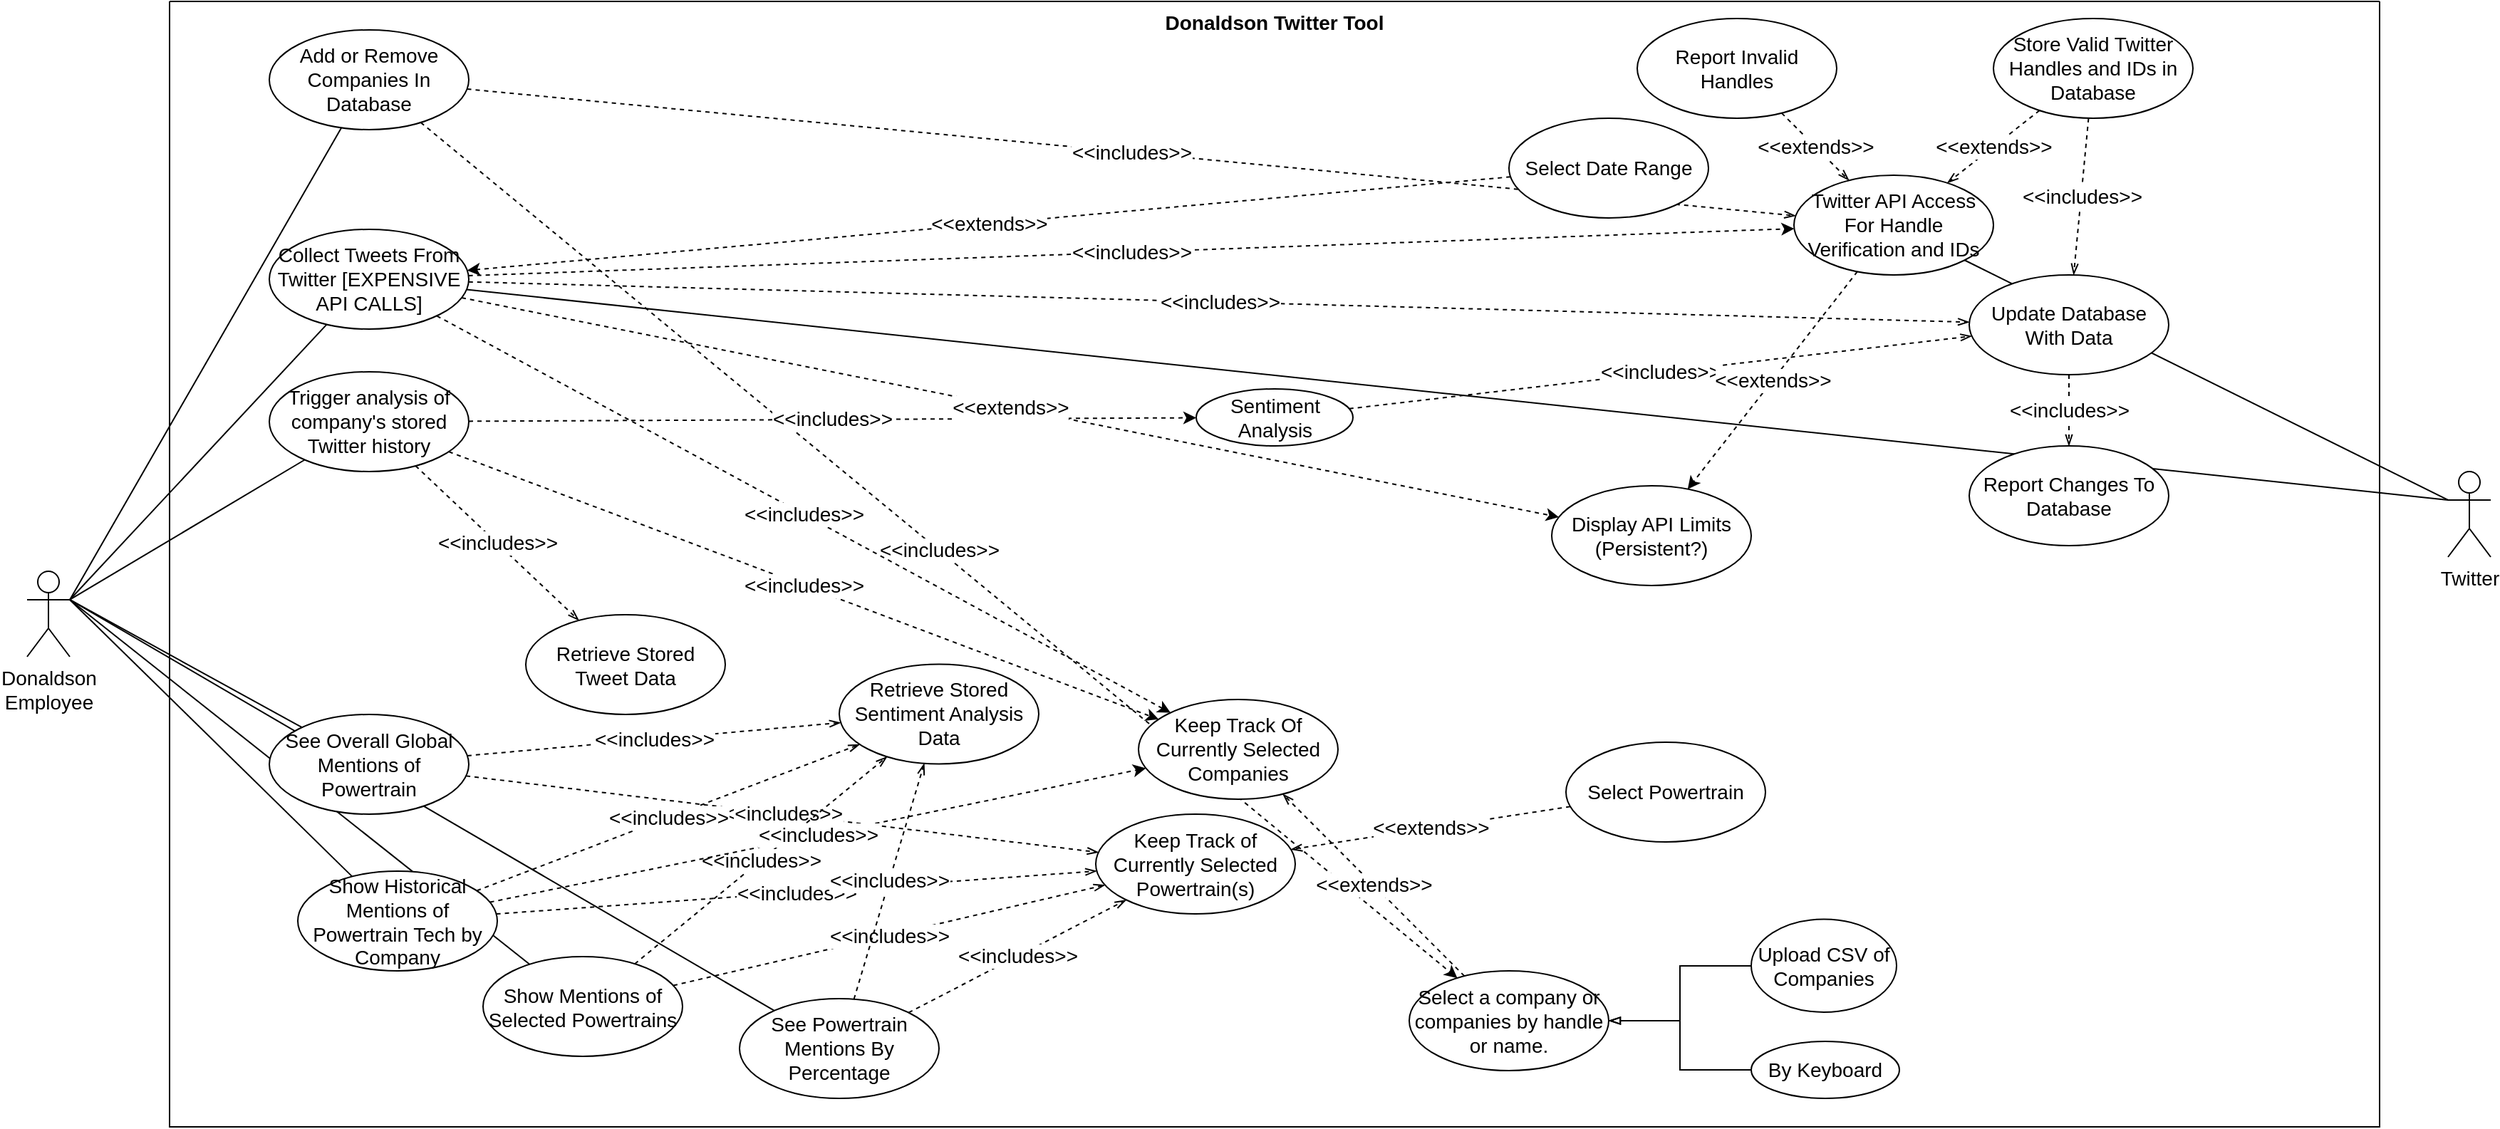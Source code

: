 <mxfile version="20.6.0" type="github">
  <diagram id="C5RBs43oDa-KdzZeNtuy" name="Page-1">
    <mxGraphModel dx="3327" dy="2065" grid="1" gridSize="10" guides="1" tooltips="1" connect="1" arrows="1" fold="1" page="1" pageScale="1" pageWidth="827" pageHeight="1169" math="0" shadow="0">
      <root>
        <mxCell id="WIyWlLk6GJQsqaUBKTNV-0" />
        <mxCell id="WIyWlLk6GJQsqaUBKTNV-1" parent="WIyWlLk6GJQsqaUBKTNV-0" />
        <mxCell id="yqF-D2ozc9erd8Vr5AWP-22" style="edgeStyle=none;rounded=0;orthogonalLoop=1;jettySize=auto;html=1;exitX=1;exitY=0.333;exitDx=0;exitDy=0;exitPerimeter=0;endArrow=none;endFill=0;fontSize=14;" parent="WIyWlLk6GJQsqaUBKTNV-1" source="yqF-D2ozc9erd8Vr5AWP-14" target="yqF-D2ozc9erd8Vr5AWP-21" edge="1">
          <mxGeometry relative="1" as="geometry" />
        </mxCell>
        <mxCell id="yqF-D2ozc9erd8Vr5AWP-26" style="edgeStyle=none;rounded=0;orthogonalLoop=1;jettySize=auto;html=1;endArrow=none;endFill=0;exitX=1;exitY=0.333;exitDx=0;exitDy=0;exitPerimeter=0;fontSize=14;" parent="WIyWlLk6GJQsqaUBKTNV-1" source="yqF-D2ozc9erd8Vr5AWP-14" target="yqF-D2ozc9erd8Vr5AWP-25" edge="1">
          <mxGeometry relative="1" as="geometry">
            <mxPoint x="120" y="570" as="sourcePoint" />
          </mxGeometry>
        </mxCell>
        <mxCell id="4H2aXtTbELUpke0D4KSC-11" style="edgeStyle=none;rounded=0;orthogonalLoop=1;jettySize=auto;html=1;exitX=0;exitY=0.333;exitDx=0;exitDy=0;exitPerimeter=0;endArrow=none;endFill=0;fontSize=14;" parent="WIyWlLk6GJQsqaUBKTNV-1" source="4H2aXtTbELUpke0D4KSC-7" target="4H2aXtTbELUpke0D4KSC-10" edge="1">
          <mxGeometry relative="1" as="geometry" />
        </mxCell>
        <mxCell id="4H2aXtTbELUpke0D4KSC-21" style="edgeStyle=none;rounded=0;orthogonalLoop=1;jettySize=auto;html=1;exitX=0;exitY=0.333;exitDx=0;exitDy=0;exitPerimeter=0;endArrow=none;endFill=0;fontSize=14;" parent="WIyWlLk6GJQsqaUBKTNV-1" source="4H2aXtTbELUpke0D4KSC-7" target="4H2aXtTbELUpke0D4KSC-18" edge="1">
          <mxGeometry relative="1" as="geometry" />
        </mxCell>
        <mxCell id="yqF-D2ozc9erd8Vr5AWP-18" style="edgeStyle=none;rounded=0;orthogonalLoop=1;jettySize=auto;html=1;endArrow=none;endFill=0;exitX=1;exitY=0.333;exitDx=0;exitDy=0;exitPerimeter=0;fontSize=14;" parent="WIyWlLk6GJQsqaUBKTNV-1" source="yqF-D2ozc9erd8Vr5AWP-14" target="JQD5HLKf_-NcDHHPMRZI-0" edge="1">
          <mxGeometry relative="1" as="geometry">
            <mxPoint x="431.96" y="457.02" as="targetPoint" />
            <mxPoint x="130" y="570" as="sourcePoint" />
          </mxGeometry>
        </mxCell>
        <mxCell id="yqF-D2ozc9erd8Vr5AWP-24" style="edgeStyle=none;rounded=0;orthogonalLoop=1;jettySize=auto;html=1;exitX=1;exitY=0.333;exitDx=0;exitDy=0;endArrow=none;endFill=0;exitPerimeter=0;fontSize=14;" parent="WIyWlLk6GJQsqaUBKTNV-1" source="yqF-D2ozc9erd8Vr5AWP-14" target="yqF-D2ozc9erd8Vr5AWP-23" edge="1">
          <mxGeometry relative="1" as="geometry" />
        </mxCell>
        <mxCell id="bpEnTO85A3lRVuqG_H-u-2" style="edgeStyle=none;rounded=0;orthogonalLoop=1;jettySize=auto;html=1;endArrow=none;endFill=0;exitX=1;exitY=0.333;exitDx=0;exitDy=0;exitPerimeter=0;fontSize=14;" parent="WIyWlLk6GJQsqaUBKTNV-1" source="yqF-D2ozc9erd8Vr5AWP-14" target="yqF-D2ozc9erd8Vr5AWP-8" edge="1">
          <mxGeometry relative="1" as="geometry">
            <mxPoint x="120" y="570" as="sourcePoint" />
          </mxGeometry>
        </mxCell>
        <mxCell id="4H2aXtTbELUpke0D4KSC-0" style="rounded=0;orthogonalLoop=1;jettySize=auto;html=1;exitX=1;exitY=0.333;exitDx=0;exitDy=0;exitPerimeter=0;endArrow=none;endFill=0;fontSize=14;" parent="WIyWlLk6GJQsqaUBKTNV-1" source="yqF-D2ozc9erd8Vr5AWP-14" target="yqF-D2ozc9erd8Vr5AWP-9" edge="1">
          <mxGeometry relative="1" as="geometry" />
        </mxCell>
        <mxCell id="4H2aXtTbELUpke0D4KSC-12" style="edgeStyle=none;rounded=0;orthogonalLoop=1;jettySize=auto;html=1;exitX=1;exitY=0.333;exitDx=0;exitDy=0;exitPerimeter=0;endArrow=none;endFill=0;fontSize=14;" parent="WIyWlLk6GJQsqaUBKTNV-1" source="yqF-D2ozc9erd8Vr5AWP-14" target="4H2aXtTbELUpke0D4KSC-10" edge="1">
          <mxGeometry relative="1" as="geometry" />
        </mxCell>
        <mxCell id="yqF-D2ozc9erd8Vr5AWP-14" value="Donaldson &lt;br style=&quot;font-size: 14px;&quot;&gt;Employee" style="shape=umlActor;verticalLabelPosition=bottom;verticalAlign=top;html=1;container=0;fontSize=14;" parent="WIyWlLk6GJQsqaUBKTNV-1" vertex="1">
          <mxGeometry x="-840" y="310" width="30" height="60" as="geometry" />
        </mxCell>
        <mxCell id="4H2aXtTbELUpke0D4KSC-7" value="Twitter" style="shape=umlActor;verticalLabelPosition=bottom;verticalAlign=top;html=1;container=0;fontSize=14;" parent="WIyWlLk6GJQsqaUBKTNV-1" vertex="1">
          <mxGeometry x="859" y="240" width="30" height="60" as="geometry" />
        </mxCell>
        <mxCell id="dUf09y3K6EBeG5PfccIv-1" value="" style="shape=image;verticalLabelPosition=bottom;labelBackgroundColor=default;verticalAlign=top;aspect=fixed;imageAspect=0;image=https://cdn.cms-twdigitalassets.com/content/dam/developer-twitter/images/Twitter_logo_blue_32.png;container=0;fontSize=14;" parent="WIyWlLk6GJQsqaUBKTNV-1" vertex="1">
          <mxGeometry x="857" y="324" width="32" height="32" as="geometry" />
        </mxCell>
        <mxCell id="EWG7cu__D6KZ0yjpO-NT-16" value="Donaldson Twitter Tool" style="swimlane;startSize=0;fontSize=14;container=0;verticalAlign=top;" parent="WIyWlLk6GJQsqaUBKTNV-1" vertex="1">
          <mxGeometry x="-740" y="-90" width="1551" height="790" as="geometry" />
        </mxCell>
        <mxCell id="4H2aXtTbELUpke0D4KSC-15" value="&amp;lt;&amp;lt;includes&amp;gt;&amp;gt;" style="edgeStyle=none;rounded=0;orthogonalLoop=1;jettySize=auto;html=1;endArrow=classic;endFill=1;dashed=1;fontSize=14;" parent="EWG7cu__D6KZ0yjpO-NT-16" source="yqF-D2ozc9erd8Vr5AWP-8" target="yqF-D2ozc9erd8Vr5AWP-15" edge="1">
          <mxGeometry relative="1" as="geometry" />
        </mxCell>
        <mxCell id="yqF-D2ozc9erd8Vr5AWP-21" value="Show Mentions of Selected Powertrains" style="ellipse;whiteSpace=wrap;html=1;container=0;fontSize=14;" parent="EWG7cu__D6KZ0yjpO-NT-16" vertex="1">
          <mxGeometry x="220" y="670.5" width="140" height="70" as="geometry" />
        </mxCell>
        <mxCell id="yqF-D2ozc9erd8Vr5AWP-25" value="See Powertrain Mentions By Percentage" style="ellipse;whiteSpace=wrap;html=1;container=0;fontSize=14;" parent="EWG7cu__D6KZ0yjpO-NT-16" vertex="1">
          <mxGeometry x="400" y="700" width="140" height="70" as="geometry" />
        </mxCell>
        <mxCell id="JQD5HLKf_-NcDHHPMRZI-0" value="Show Historical Mentions of Powertrain Tech by Company" style="ellipse;whiteSpace=wrap;html=1;container=0;fontSize=14;" parent="EWG7cu__D6KZ0yjpO-NT-16" vertex="1">
          <mxGeometry x="90" y="610.5" width="140" height="70" as="geometry" />
        </mxCell>
        <mxCell id="yqF-D2ozc9erd8Vr5AWP-8" value="Add or Remove Companies In Database" style="ellipse;whiteSpace=wrap;html=1;container=0;fontSize=14;" parent="EWG7cu__D6KZ0yjpO-NT-16" vertex="1">
          <mxGeometry x="70" y="20" width="140" height="70" as="geometry" />
        </mxCell>
        <mxCell id="yqF-D2ozc9erd8Vr5AWP-9" value="Trigger analysis of company&#39;s stored Twitter history" style="ellipse;whiteSpace=wrap;html=1;container=0;fontSize=14;" parent="EWG7cu__D6KZ0yjpO-NT-16" vertex="1">
          <mxGeometry x="70" y="260" width="140" height="70" as="geometry" />
        </mxCell>
        <mxCell id="4H2aXtTbELUpke0D4KSC-10" value="&lt;div style=&quot;font-size: 14px;&quot;&gt;Collect Tweets From Twitter [EXPENSIVE API CALLS]&lt;/div&gt;" style="ellipse;whiteSpace=wrap;html=1;container=0;fontSize=14;" parent="EWG7cu__D6KZ0yjpO-NT-16" vertex="1">
          <mxGeometry x="70" y="160" width="140" height="70" as="geometry" />
        </mxCell>
        <mxCell id="EWG7cu__D6KZ0yjpO-NT-22" value="Keep Track of Currently Selected Powertrain(s)" style="ellipse;whiteSpace=wrap;html=1;fontSize=14;container=0;" parent="EWG7cu__D6KZ0yjpO-NT-16" vertex="1">
          <mxGeometry x="650" y="570.5" width="140" height="70" as="geometry" />
        </mxCell>
        <mxCell id="EWG7cu__D6KZ0yjpO-NT-26" value="&amp;lt;&amp;lt;includes&amp;gt;&amp;gt;" style="edgeStyle=none;rounded=0;orthogonalLoop=1;jettySize=auto;html=1;dashed=1;fontSize=14;endArrow=openThin;endFill=0;" parent="EWG7cu__D6KZ0yjpO-NT-16" source="yqF-D2ozc9erd8Vr5AWP-21" target="EWG7cu__D6KZ0yjpO-NT-22" edge="1">
          <mxGeometry relative="1" as="geometry" />
        </mxCell>
        <mxCell id="EWG7cu__D6KZ0yjpO-NT-25" value="&amp;lt;&amp;lt;includes&amp;gt;&amp;gt;" style="edgeStyle=none;rounded=0;orthogonalLoop=1;jettySize=auto;html=1;dashed=1;fontSize=14;endArrow=openThin;endFill=0;" parent="EWG7cu__D6KZ0yjpO-NT-16" source="yqF-D2ozc9erd8Vr5AWP-23" target="EWG7cu__D6KZ0yjpO-NT-22" edge="1">
          <mxGeometry relative="1" as="geometry" />
        </mxCell>
        <mxCell id="EWG7cu__D6KZ0yjpO-NT-27" value="&amp;lt;&amp;lt;includes&amp;gt;&amp;gt;" style="edgeStyle=none;rounded=0;orthogonalLoop=1;jettySize=auto;html=1;dashed=1;fontSize=14;endArrow=openThin;endFill=0;" parent="EWG7cu__D6KZ0yjpO-NT-16" source="yqF-D2ozc9erd8Vr5AWP-25" target="EWG7cu__D6KZ0yjpO-NT-22" edge="1">
          <mxGeometry relative="1" as="geometry" />
        </mxCell>
        <mxCell id="EWG7cu__D6KZ0yjpO-NT-24" value="&amp;lt;&amp;lt;includes&amp;gt;&amp;gt;" style="edgeStyle=none;rounded=0;orthogonalLoop=1;jettySize=auto;html=1;dashed=1;fontSize=14;endArrow=openThin;endFill=0;" parent="EWG7cu__D6KZ0yjpO-NT-16" source="JQD5HLKf_-NcDHHPMRZI-0" target="EWG7cu__D6KZ0yjpO-NT-22" edge="1">
          <mxGeometry relative="1" as="geometry" />
        </mxCell>
        <mxCell id="EWG7cu__D6KZ0yjpO-NT-42" value="Retrieve Stored Tweet Data" style="ellipse;whiteSpace=wrap;html=1;fontSize=14;container=0;" parent="EWG7cu__D6KZ0yjpO-NT-16" vertex="1">
          <mxGeometry x="250" y="430.5" width="140" height="70" as="geometry" />
        </mxCell>
        <mxCell id="EWG7cu__D6KZ0yjpO-NT-43" value="&amp;lt;&amp;lt;includes&amp;gt;&amp;gt;" style="edgeStyle=none;rounded=0;orthogonalLoop=1;jettySize=auto;html=1;dashed=1;fontSize=14;endArrow=openThin;endFill=0;" parent="EWG7cu__D6KZ0yjpO-NT-16" source="yqF-D2ozc9erd8Vr5AWP-9" target="EWG7cu__D6KZ0yjpO-NT-42" edge="1">
          <mxGeometry relative="1" as="geometry" />
        </mxCell>
        <mxCell id="B-5NMpNP-1XRMS3BvUQb-0" value="Sentiment Analysis" style="ellipse;whiteSpace=wrap;html=1;container=0;fontSize=14;" parent="EWG7cu__D6KZ0yjpO-NT-16" vertex="1">
          <mxGeometry x="720.5" y="272" width="110" height="40" as="geometry" />
        </mxCell>
        <mxCell id="B-5NMpNP-1XRMS3BvUQb-1" value="&amp;lt;&amp;lt;includes&amp;gt;&amp;gt;" style="rounded=0;orthogonalLoop=1;jettySize=auto;html=1;endArrow=classic;endFill=1;dashed=1;fontSize=14;" parent="EWG7cu__D6KZ0yjpO-NT-16" source="yqF-D2ozc9erd8Vr5AWP-9" target="B-5NMpNP-1XRMS3BvUQb-0" edge="1">
          <mxGeometry relative="1" as="geometry" />
        </mxCell>
        <mxCell id="EWG7cu__D6KZ0yjpO-NT-35" value="&amp;lt;&amp;lt;includes&amp;gt;&amp;gt;" style="edgeStyle=none;rounded=0;orthogonalLoop=1;jettySize=auto;html=1;dashed=1;fontSize=14;endArrow=openThin;endFill=0;" parent="EWG7cu__D6KZ0yjpO-NT-16" source="yqF-D2ozc9erd8Vr5AWP-21" target="EWG7cu__D6KZ0yjpO-NT-33" edge="1">
          <mxGeometry relative="1" as="geometry" />
        </mxCell>
        <mxCell id="EWG7cu__D6KZ0yjpO-NT-37" value="&amp;lt;&amp;lt;includes&amp;gt;&amp;gt;" style="edgeStyle=none;rounded=0;orthogonalLoop=1;jettySize=auto;html=1;dashed=1;fontSize=14;endArrow=openThin;endFill=0;" parent="EWG7cu__D6KZ0yjpO-NT-16" source="yqF-D2ozc9erd8Vr5AWP-23" target="EWG7cu__D6KZ0yjpO-NT-33" edge="1">
          <mxGeometry relative="1" as="geometry" />
        </mxCell>
        <mxCell id="EWG7cu__D6KZ0yjpO-NT-34" value="&amp;lt;&amp;lt;includes&amp;gt;&amp;gt;" style="edgeStyle=none;rounded=0;orthogonalLoop=1;jettySize=auto;html=1;dashed=1;fontSize=14;endArrow=openThin;endFill=0;" parent="EWG7cu__D6KZ0yjpO-NT-16" source="yqF-D2ozc9erd8Vr5AWP-25" target="EWG7cu__D6KZ0yjpO-NT-33" edge="1">
          <mxGeometry relative="1" as="geometry" />
        </mxCell>
        <mxCell id="EWG7cu__D6KZ0yjpO-NT-36" value="&lt;div style=&quot;font-size: 14px;&quot;&gt;&amp;lt;&amp;lt;includes&amp;gt;&amp;gt;&lt;/div&gt;" style="edgeStyle=none;rounded=0;orthogonalLoop=1;jettySize=auto;html=1;dashed=1;fontSize=14;endArrow=openThin;endFill=0;" parent="EWG7cu__D6KZ0yjpO-NT-16" source="JQD5HLKf_-NcDHHPMRZI-0" target="EWG7cu__D6KZ0yjpO-NT-33" edge="1">
          <mxGeometry relative="1" as="geometry" />
        </mxCell>
        <mxCell id="EWG7cu__D6KZ0yjpO-NT-6" value="Keep Track Of Currently Selected Companies" style="ellipse;whiteSpace=wrap;html=1;fontSize=14;container=0;" parent="EWG7cu__D6KZ0yjpO-NT-16" vertex="1">
          <mxGeometry x="680" y="490" width="140" height="70" as="geometry" />
        </mxCell>
        <mxCell id="4H2aXtTbELUpke0D4KSC-1" value="&amp;lt;&amp;lt;includes&amp;gt;&amp;gt;" style="edgeStyle=none;rounded=0;orthogonalLoop=1;jettySize=auto;html=1;endArrow=classic;endFill=1;dashed=1;fontSize=14;" parent="EWG7cu__D6KZ0yjpO-NT-16" source="yqF-D2ozc9erd8Vr5AWP-9" target="EWG7cu__D6KZ0yjpO-NT-6" edge="1">
          <mxGeometry relative="1" as="geometry" />
        </mxCell>
        <mxCell id="8WE2Sc80W6w_n-utVkmj-0" value="&amp;lt;&amp;lt;includes&amp;gt;&amp;gt;" style="rounded=0;orthogonalLoop=1;jettySize=auto;html=1;dashed=1;fontSize=14;" parent="EWG7cu__D6KZ0yjpO-NT-16" source="JQD5HLKf_-NcDHHPMRZI-0" target="EWG7cu__D6KZ0yjpO-NT-6" edge="1">
          <mxGeometry relative="1" as="geometry" />
        </mxCell>
        <mxCell id="EWG7cu__D6KZ0yjpO-NT-3" value="&amp;lt;&amp;lt;includes&amp;gt;&amp;gt;" style="edgeStyle=none;rounded=0;orthogonalLoop=1;jettySize=auto;html=1;fontSize=14;dashed=1;" parent="EWG7cu__D6KZ0yjpO-NT-16" source="4H2aXtTbELUpke0D4KSC-10" target="EWG7cu__D6KZ0yjpO-NT-6" edge="1">
          <mxGeometry relative="1" as="geometry" />
        </mxCell>
        <mxCell id="4H2aXtTbELUpke0D4KSC-4" value="Select Powertrain" style="ellipse;whiteSpace=wrap;html=1;container=0;fontSize=14;" parent="EWG7cu__D6KZ0yjpO-NT-16" vertex="1">
          <mxGeometry x="980" y="520" width="140" height="70" as="geometry" />
        </mxCell>
        <mxCell id="EWG7cu__D6KZ0yjpO-NT-23" value="&amp;lt;&amp;lt;extends&amp;gt;&amp;gt;" style="edgeStyle=none;rounded=0;orthogonalLoop=1;jettySize=auto;html=1;dashed=1;fontSize=14;endArrow=openThin;endFill=0;" parent="EWG7cu__D6KZ0yjpO-NT-16" source="4H2aXtTbELUpke0D4KSC-4" target="EWG7cu__D6KZ0yjpO-NT-22" edge="1">
          <mxGeometry relative="1" as="geometry" />
        </mxCell>
        <mxCell id="EWG7cu__D6KZ0yjpO-NT-9" value="&amp;lt;&amp;lt;includes&amp;gt;&amp;gt;" style="edgeStyle=none;rounded=0;orthogonalLoop=1;jettySize=auto;html=1;fontSize=14;endArrow=openThin;endFill=0;dashed=1;" parent="EWG7cu__D6KZ0yjpO-NT-16" source="yqF-D2ozc9erd8Vr5AWP-8" target="4H2aXtTbELUpke0D4KSC-18" edge="1">
          <mxGeometry relative="1" as="geometry" />
        </mxCell>
        <mxCell id="EWG7cu__D6KZ0yjpO-NT-29" value="&amp;lt;&amp;lt;extends&amp;gt;&amp;gt;" style="edgeStyle=none;rounded=0;orthogonalLoop=1;jettySize=auto;html=1;dashed=1;fontSize=14;endArrow=openThin;endFill=0;" parent="EWG7cu__D6KZ0yjpO-NT-16" source="4H2aXtTbELUpke0D4KSC-22" target="4H2aXtTbELUpke0D4KSC-18" edge="1">
          <mxGeometry relative="1" as="geometry" />
        </mxCell>
        <mxCell id="4H2aXtTbELUpke0D4KSC-22" value="Report Invalid Handles" style="ellipse;whiteSpace=wrap;html=1;container=0;fontSize=14;" parent="EWG7cu__D6KZ0yjpO-NT-16" vertex="1">
          <mxGeometry x="1030" y="12" width="140" height="70" as="geometry" />
        </mxCell>
        <mxCell id="EWG7cu__D6KZ0yjpO-NT-30" value="&amp;lt;&amp;lt;extends&amp;gt;&amp;gt;" style="edgeStyle=none;rounded=0;orthogonalLoop=1;jettySize=auto;html=1;dashed=1;fontSize=14;endArrow=openThin;endFill=0;" parent="EWG7cu__D6KZ0yjpO-NT-16" source="EWG7cu__D6KZ0yjpO-NT-10" target="4H2aXtTbELUpke0D4KSC-18" edge="1">
          <mxGeometry relative="1" as="geometry" />
        </mxCell>
        <mxCell id="EWG7cu__D6KZ0yjpO-NT-10" value="Store Valid Twitter Handles and IDs in Database" style="ellipse;whiteSpace=wrap;html=1;fontSize=14;container=0;" parent="EWG7cu__D6KZ0yjpO-NT-16" vertex="1">
          <mxGeometry x="1280" y="12" width="140" height="70" as="geometry" />
        </mxCell>
        <mxCell id="B9tFe5atxvIaC7tC51BN-1" value="&amp;lt;&amp;lt;includes&amp;gt;&amp;gt;" style="edgeStyle=none;rounded=0;orthogonalLoop=1;jettySize=auto;html=1;dashed=1;fontSize=14;" parent="EWG7cu__D6KZ0yjpO-NT-16" source="4H2aXtTbELUpke0D4KSC-10" target="4H2aXtTbELUpke0D4KSC-18" edge="1">
          <mxGeometry relative="1" as="geometry" />
        </mxCell>
        <mxCell id="EWG7cu__D6KZ0yjpO-NT-12" value="Update Database With Data" style="ellipse;whiteSpace=wrap;html=1;fontSize=14;container=0;" parent="EWG7cu__D6KZ0yjpO-NT-16" vertex="1">
          <mxGeometry x="1263" y="192" width="140" height="70" as="geometry" />
        </mxCell>
        <mxCell id="EWG7cu__D6KZ0yjpO-NT-32" value="&amp;lt;&amp;lt;includes&amp;gt;&amp;gt;" style="edgeStyle=none;rounded=0;orthogonalLoop=1;jettySize=auto;html=1;dashed=1;fontSize=14;endArrow=openThin;endFill=0;" parent="EWG7cu__D6KZ0yjpO-NT-16" source="4H2aXtTbELUpke0D4KSC-10" target="EWG7cu__D6KZ0yjpO-NT-12" edge="1">
          <mxGeometry relative="1" as="geometry" />
        </mxCell>
        <mxCell id="EWG7cu__D6KZ0yjpO-NT-4" value="Select Date Range" style="ellipse;whiteSpace=wrap;html=1;fontSize=14;container=0;" parent="EWG7cu__D6KZ0yjpO-NT-16" vertex="1">
          <mxGeometry x="940" y="82" width="140" height="70" as="geometry" />
        </mxCell>
        <mxCell id="EWG7cu__D6KZ0yjpO-NT-44" value="Report Changes To Database" style="ellipse;whiteSpace=wrap;html=1;fontSize=14;container=0;" parent="EWG7cu__D6KZ0yjpO-NT-16" vertex="1">
          <mxGeometry x="1263" y="312" width="140" height="70" as="geometry" />
        </mxCell>
        <mxCell id="inVReueG3LNWZk-yZNzs-2" value="Display API Limits (Persistent?)" style="ellipse;whiteSpace=wrap;html=1;container=0;fontSize=14;" parent="EWG7cu__D6KZ0yjpO-NT-16" vertex="1">
          <mxGeometry x="970" y="340" width="140" height="70" as="geometry" />
        </mxCell>
        <mxCell id="EWG7cu__D6KZ0yjpO-NT-38" value="&amp;lt;&amp;lt;includes&amp;gt;&amp;gt;" style="edgeStyle=none;rounded=0;orthogonalLoop=1;jettySize=auto;html=1;dashed=1;fontSize=14;endArrow=openThin;endFill=0;" parent="EWG7cu__D6KZ0yjpO-NT-16" source="B-5NMpNP-1XRMS3BvUQb-0" target="EWG7cu__D6KZ0yjpO-NT-12" edge="1">
          <mxGeometry relative="1" as="geometry" />
        </mxCell>
        <mxCell id="EWG7cu__D6KZ0yjpO-NT-31" value="&amp;lt;&amp;lt;includes&amp;gt;&amp;gt;" style="edgeStyle=none;rounded=0;orthogonalLoop=1;jettySize=auto;html=1;dashed=1;fontSize=14;endArrow=openThin;endFill=0;" parent="EWG7cu__D6KZ0yjpO-NT-16" source="EWG7cu__D6KZ0yjpO-NT-10" target="EWG7cu__D6KZ0yjpO-NT-12" edge="1">
          <mxGeometry relative="1" as="geometry" />
        </mxCell>
        <mxCell id="B9tFe5atxvIaC7tC51BN-0" value="&amp;lt;&amp;lt;extends&amp;gt;&amp;gt;" style="rounded=0;orthogonalLoop=1;jettySize=auto;html=1;dashed=1;fontSize=14;" parent="EWG7cu__D6KZ0yjpO-NT-16" source="EWG7cu__D6KZ0yjpO-NT-4" target="4H2aXtTbELUpke0D4KSC-10" edge="1">
          <mxGeometry relative="1" as="geometry" />
        </mxCell>
        <mxCell id="EWG7cu__D6KZ0yjpO-NT-45" value="&amp;lt;&amp;lt;includes&amp;gt;&amp;gt;" style="edgeStyle=none;rounded=0;orthogonalLoop=1;jettySize=auto;html=1;dashed=1;fontSize=14;endArrow=openThin;endFill=0;" parent="EWG7cu__D6KZ0yjpO-NT-16" source="EWG7cu__D6KZ0yjpO-NT-12" target="EWG7cu__D6KZ0yjpO-NT-44" edge="1">
          <mxGeometry relative="1" as="geometry" />
        </mxCell>
        <mxCell id="dUf09y3K6EBeG5PfccIv-0" value="&amp;lt;&amp;lt;extends&amp;gt;&amp;gt;" style="rounded=0;orthogonalLoop=1;jettySize=auto;html=1;dashed=1;fontSize=14;" parent="EWG7cu__D6KZ0yjpO-NT-16" source="4H2aXtTbELUpke0D4KSC-10" target="inVReueG3LNWZk-yZNzs-2" edge="1">
          <mxGeometry relative="1" as="geometry" />
        </mxCell>
        <mxCell id="inVReueG3LNWZk-yZNzs-4" value="&amp;lt;&amp;lt;extends&amp;gt;&amp;gt;" style="rounded=0;orthogonalLoop=1;jettySize=auto;html=1;endArrow=classic;endFill=1;dashed=1;fontSize=14;" parent="EWG7cu__D6KZ0yjpO-NT-16" source="4H2aXtTbELUpke0D4KSC-18" target="inVReueG3LNWZk-yZNzs-2" edge="1">
          <mxGeometry relative="1" as="geometry" />
        </mxCell>
        <mxCell id="yqF-D2ozc9erd8Vr5AWP-15" value="Select a company or companies by handle or name." style="ellipse;whiteSpace=wrap;html=1;container=0;fontSize=14;" parent="EWG7cu__D6KZ0yjpO-NT-16" vertex="1">
          <mxGeometry x="870" y="680.5" width="140" height="70" as="geometry" />
        </mxCell>
        <mxCell id="4H2aXtTbELUpke0D4KSC-14" value="Upload CSV of Companies" style="ellipse;whiteSpace=wrap;html=1;container=0;fontSize=14;" parent="EWG7cu__D6KZ0yjpO-NT-16" vertex="1">
          <mxGeometry x="1110" y="644.25" width="102" height="65.25" as="geometry" />
        </mxCell>
        <mxCell id="4H2aXtTbELUpke0D4KSC-16" value="By Keyboard" style="ellipse;whiteSpace=wrap;html=1;container=0;fontSize=14;" parent="EWG7cu__D6KZ0yjpO-NT-16" vertex="1">
          <mxGeometry x="1110" y="730" width="104" height="40" as="geometry" />
        </mxCell>
        <mxCell id="EWG7cu__D6KZ0yjpO-NT-21" value="&amp;lt;&amp;lt;extends&amp;gt;&amp;gt;" style="edgeStyle=none;rounded=0;orthogonalLoop=1;jettySize=auto;html=1;dashed=1;fontSize=14;endArrow=openThin;endFill=0;" parent="EWG7cu__D6KZ0yjpO-NT-16" source="yqF-D2ozc9erd8Vr5AWP-15" target="EWG7cu__D6KZ0yjpO-NT-6" edge="1">
          <mxGeometry relative="1" as="geometry" />
        </mxCell>
        <mxCell id="EWG7cu__D6KZ0yjpO-NT-18" style="edgeStyle=orthogonalEdgeStyle;rounded=0;orthogonalLoop=1;jettySize=auto;html=1;fontSize=14;endArrow=blockThin;endFill=0;" parent="EWG7cu__D6KZ0yjpO-NT-16" source="4H2aXtTbELUpke0D4KSC-14" target="yqF-D2ozc9erd8Vr5AWP-15" edge="1">
          <mxGeometry relative="1" as="geometry" />
        </mxCell>
        <mxCell id="EWG7cu__D6KZ0yjpO-NT-19" style="edgeStyle=orthogonalEdgeStyle;rounded=0;orthogonalLoop=1;jettySize=auto;html=1;fontSize=14;endArrow=blockThin;endFill=0;" parent="EWG7cu__D6KZ0yjpO-NT-16" source="4H2aXtTbELUpke0D4KSC-16" target="yqF-D2ozc9erd8Vr5AWP-15" edge="1">
          <mxGeometry relative="1" as="geometry" />
        </mxCell>
        <mxCell id="EWG7cu__D6KZ0yjpO-NT-33" value="Retrieve Stored Sentiment Analysis Data" style="ellipse;whiteSpace=wrap;html=1;fontSize=14;container=0;" parent="EWG7cu__D6KZ0yjpO-NT-16" vertex="1">
          <mxGeometry x="470" y="465.25" width="140" height="70" as="geometry" />
        </mxCell>
        <mxCell id="4H2aXtTbELUpke0D4KSC-18" value="Twitter API Access For Handle Verification and IDs" style="ellipse;whiteSpace=wrap;html=1;container=0;fontSize=14;" parent="EWG7cu__D6KZ0yjpO-NT-16" vertex="1">
          <mxGeometry x="1140" y="122" width="140" height="70" as="geometry" />
        </mxCell>
        <mxCell id="yqF-D2ozc9erd8Vr5AWP-23" value="See Overall Global Mentions of Powertrain" style="ellipse;whiteSpace=wrap;html=1;container=0;fontSize=14;" parent="EWG7cu__D6KZ0yjpO-NT-16" vertex="1">
          <mxGeometry x="70" y="500.5" width="140" height="70" as="geometry" />
        </mxCell>
      </root>
    </mxGraphModel>
  </diagram>
</mxfile>
